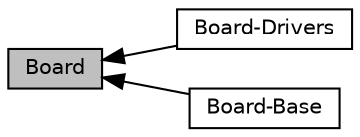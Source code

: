 digraph "Board"
{
  edge [fontname="Helvetica",fontsize="10",labelfontname="Helvetica",labelfontsize="10"];
  node [fontname="Helvetica",fontsize="10",shape=record];
  rankdir=LR;
  Node2 [label="Board-Drivers",height=0.2,width=0.4,color="black", fillcolor="white", style="filled",URL="$group__Board-Drivers.html"];
  Node1 [label="Board-Base",height=0.2,width=0.4,color="black", fillcolor="white", style="filled",URL="$group__Board-Base.html"];
  Node0 [label="Board",height=0.2,width=0.4,color="black", fillcolor="grey75", style="filled", fontcolor="black"];
  Node0->Node1 [shape=plaintext, dir="back", style="solid"];
  Node0->Node2 [shape=plaintext, dir="back", style="solid"];
}
